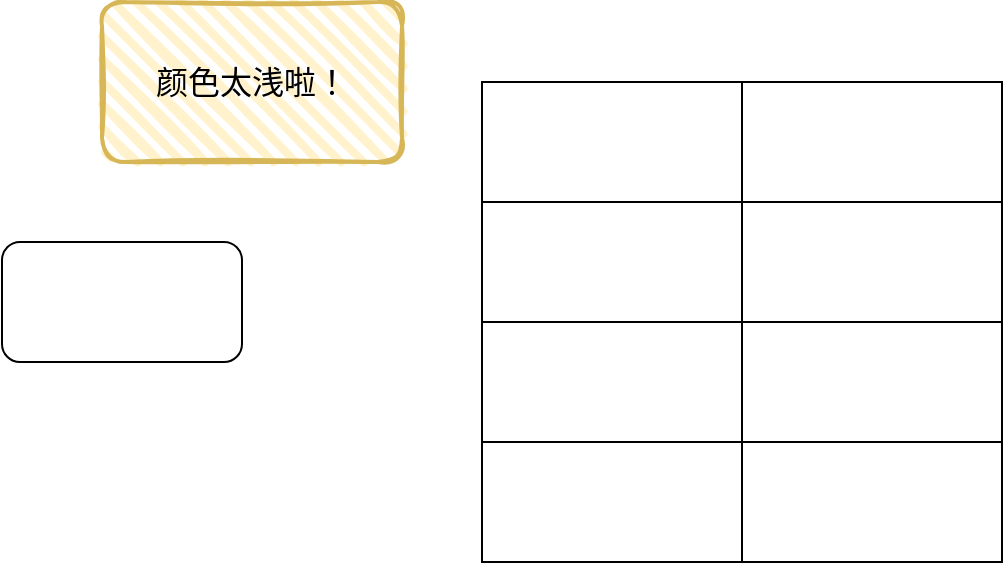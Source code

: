 <mxfile version="20.5.3" type="github">
  <diagram id="CxQfbasi5NkKN1bEu-eG" name="第 1 页">
    <mxGraphModel dx="813" dy="454" grid="1" gridSize="10" guides="1" tooltips="1" connect="1" arrows="1" fold="1" page="1" pageScale="1" pageWidth="827" pageHeight="1169" math="0" shadow="0">
      <root>
        <mxCell id="0" />
        <mxCell id="1" parent="0" />
        <mxCell id="0fUFCASxd9dFvIg816kN-2" value="&lt;span style=&quot;font-size: 16px;&quot;&gt;颜色太浅啦！&lt;/span&gt;" style="rounded=1;whiteSpace=wrap;html=1;strokeWidth=2;fillWeight=4;hachureGap=8;hachureAngle=45;fillColor=#fff2cc;sketch=1;strokeColor=#d6b656;horizontal=1;verticalAlign=middle;" vertex="1" parent="1">
          <mxGeometry x="210" y="190" width="150" height="80" as="geometry" />
        </mxCell>
        <mxCell id="0fUFCASxd9dFvIg816kN-3" value="" style="rounded=1;whiteSpace=wrap;html=1;fontSize=16;sketch=0;glass=0;shadow=0;" vertex="1" parent="1">
          <mxGeometry x="160" y="310" width="120" height="60" as="geometry" />
        </mxCell>
        <mxCell id="0fUFCASxd9dFvIg816kN-4" value="" style="rounded=0;whiteSpace=wrap;html=1;fontSize=16;" vertex="1" parent="1">
          <mxGeometry x="400" y="230" width="260" height="240" as="geometry" />
        </mxCell>
        <mxCell id="0fUFCASxd9dFvIg816kN-5" value="" style="rounded=0;whiteSpace=wrap;html=1;fontSize=16;" vertex="1" parent="1">
          <mxGeometry x="400" y="230" width="130" height="60" as="geometry" />
        </mxCell>
        <mxCell id="0fUFCASxd9dFvIg816kN-6" value="" style="rounded=0;whiteSpace=wrap;html=1;fontSize=16;" vertex="1" parent="1">
          <mxGeometry x="530" y="230" width="130" height="60" as="geometry" />
        </mxCell>
        <mxCell id="0fUFCASxd9dFvIg816kN-7" value="" style="rounded=0;whiteSpace=wrap;html=1;fontSize=16;" vertex="1" parent="1">
          <mxGeometry x="400" y="290" width="130" height="60" as="geometry" />
        </mxCell>
        <mxCell id="0fUFCASxd9dFvIg816kN-8" value="" style="rounded=0;whiteSpace=wrap;html=1;fontSize=16;" vertex="1" parent="1">
          <mxGeometry x="530" y="290" width="130" height="60" as="geometry" />
        </mxCell>
        <mxCell id="0fUFCASxd9dFvIg816kN-9" value="" style="rounded=0;whiteSpace=wrap;html=1;fontSize=16;" vertex="1" parent="1">
          <mxGeometry x="400" y="350" width="130" height="60" as="geometry" />
        </mxCell>
        <mxCell id="0fUFCASxd9dFvIg816kN-10" value="" style="rounded=0;whiteSpace=wrap;html=1;fontSize=16;" vertex="1" parent="1">
          <mxGeometry x="530" y="350" width="130" height="60" as="geometry" />
        </mxCell>
        <mxCell id="0fUFCASxd9dFvIg816kN-11" value="" style="rounded=0;whiteSpace=wrap;html=1;fontSize=16;" vertex="1" parent="1">
          <mxGeometry x="400" y="410" width="130" height="60" as="geometry" />
        </mxCell>
        <mxCell id="0fUFCASxd9dFvIg816kN-12" value="" style="rounded=0;whiteSpace=wrap;html=1;fontSize=16;" vertex="1" parent="1">
          <mxGeometry x="530" y="410" width="130" height="60" as="geometry" />
        </mxCell>
      </root>
    </mxGraphModel>
  </diagram>
</mxfile>

